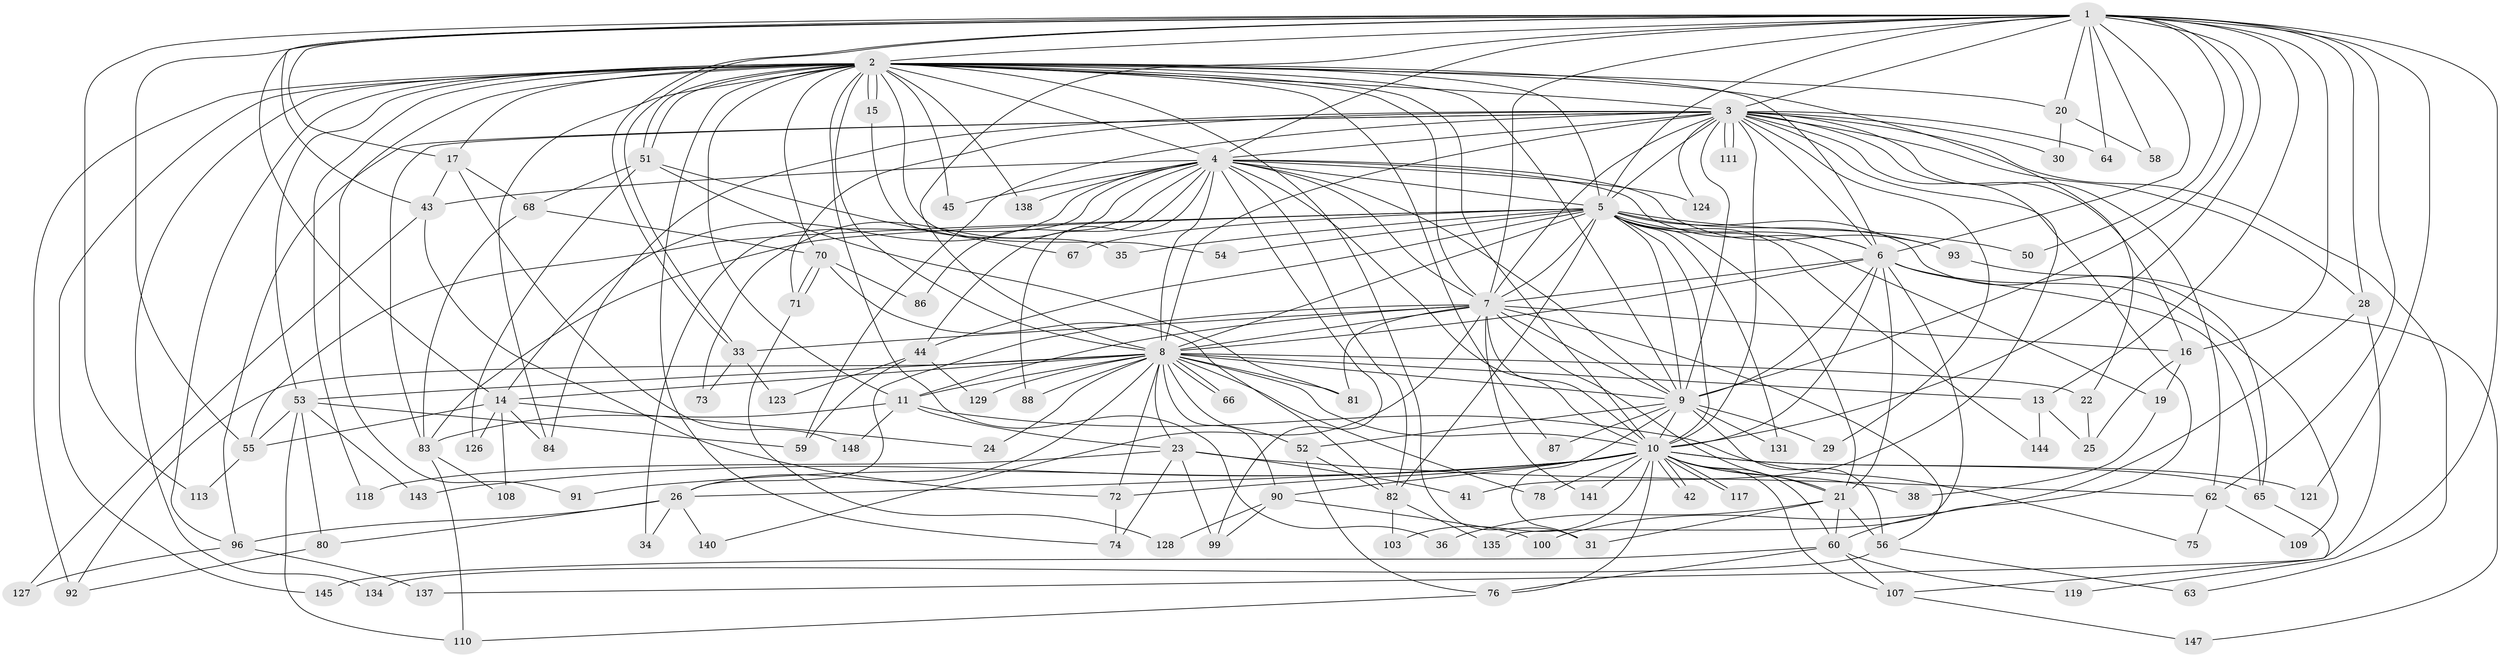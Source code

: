 // Generated by graph-tools (version 1.1) at 2025/23/03/03/25 07:23:43]
// undirected, 107 vertices, 271 edges
graph export_dot {
graph [start="1"]
  node [color=gray90,style=filled];
  1 [super="+69"];
  2 [super="+32"];
  3 [super="+40"];
  4 [super="+39"];
  5 [super="+37"];
  6 [super="+115"];
  7 [super="+79"];
  8 [super="+12"];
  9 [super="+57"];
  10 [super="+49"];
  11 [super="+47"];
  13 [super="+18"];
  14 [super="+142"];
  15;
  16 [super="+27"];
  17;
  19;
  20;
  21 [super="+48"];
  22;
  23 [super="+94"];
  24;
  25 [super="+125"];
  26 [super="+46"];
  28;
  29;
  30;
  31 [super="+102"];
  33 [super="+114"];
  34;
  35;
  36;
  38;
  41;
  42;
  43 [super="+104"];
  44 [super="+101"];
  45;
  50;
  51;
  52;
  53 [super="+112"];
  54;
  55 [super="+61"];
  56 [super="+133"];
  58;
  59;
  60 [super="+89"];
  62 [super="+122"];
  63;
  64;
  65 [super="+77"];
  66;
  67;
  68 [super="+120"];
  70 [super="+132"];
  71 [super="+136"];
  72 [super="+139"];
  73;
  74;
  75;
  76 [super="+98"];
  78;
  80;
  81 [super="+105"];
  82 [super="+85"];
  83 [super="+95"];
  84 [super="+97"];
  86;
  87;
  88;
  90;
  91;
  92 [super="+106"];
  93;
  96 [super="+146"];
  99 [super="+116"];
  100;
  103;
  107 [super="+130"];
  108;
  109;
  110;
  111;
  113;
  117;
  118;
  119;
  121;
  123;
  124;
  126;
  127;
  128;
  129;
  131;
  134;
  135;
  137;
  138;
  140;
  141;
  143;
  144;
  145;
  147;
  148;
  1 -- 2;
  1 -- 3;
  1 -- 4;
  1 -- 5;
  1 -- 6;
  1 -- 7;
  1 -- 8;
  1 -- 9;
  1 -- 10;
  1 -- 13 [weight=2];
  1 -- 14;
  1 -- 16 [weight=2];
  1 -- 17;
  1 -- 20;
  1 -- 28;
  1 -- 33;
  1 -- 33;
  1 -- 50;
  1 -- 58;
  1 -- 62;
  1 -- 64;
  1 -- 113;
  1 -- 121;
  1 -- 119;
  1 -- 55;
  1 -- 43;
  2 -- 3;
  2 -- 4 [weight=2];
  2 -- 5;
  2 -- 6;
  2 -- 7 [weight=2];
  2 -- 8;
  2 -- 9;
  2 -- 10;
  2 -- 11;
  2 -- 15;
  2 -- 15;
  2 -- 17;
  2 -- 20;
  2 -- 22;
  2 -- 31;
  2 -- 36;
  2 -- 45;
  2 -- 51;
  2 -- 51;
  2 -- 53;
  2 -- 54;
  2 -- 70;
  2 -- 74;
  2 -- 84;
  2 -- 87;
  2 -- 91;
  2 -- 92;
  2 -- 96;
  2 -- 118;
  2 -- 134;
  2 -- 138;
  2 -- 145;
  3 -- 4;
  3 -- 5;
  3 -- 6;
  3 -- 7;
  3 -- 8;
  3 -- 9;
  3 -- 10;
  3 -- 28;
  3 -- 29;
  3 -- 30;
  3 -- 41;
  3 -- 62;
  3 -- 63;
  3 -- 64;
  3 -- 83;
  3 -- 84;
  3 -- 96;
  3 -- 111;
  3 -- 111;
  3 -- 124;
  3 -- 16;
  3 -- 59;
  3 -- 60;
  3 -- 71;
  4 -- 5;
  4 -- 6;
  4 -- 7;
  4 -- 8;
  4 -- 9;
  4 -- 10;
  4 -- 34;
  4 -- 43;
  4 -- 44;
  4 -- 45;
  4 -- 73;
  4 -- 82;
  4 -- 86;
  4 -- 88;
  4 -- 93;
  4 -- 99;
  4 -- 124;
  4 -- 138;
  4 -- 14;
  5 -- 6;
  5 -- 7;
  5 -- 8 [weight=3];
  5 -- 9;
  5 -- 10 [weight=2];
  5 -- 19;
  5 -- 21;
  5 -- 35;
  5 -- 44;
  5 -- 54;
  5 -- 65;
  5 -- 67;
  5 -- 83;
  5 -- 93;
  5 -- 131;
  5 -- 144;
  5 -- 55;
  5 -- 50;
  5 -- 82;
  6 -- 7;
  6 -- 8;
  6 -- 9;
  6 -- 10;
  6 -- 109;
  6 -- 135;
  6 -- 65;
  6 -- 21;
  7 -- 8;
  7 -- 9 [weight=2];
  7 -- 10;
  7 -- 11;
  7 -- 16;
  7 -- 26;
  7 -- 81;
  7 -- 140;
  7 -- 141;
  7 -- 56;
  7 -- 21;
  7 -- 33;
  8 -- 9;
  8 -- 10;
  8 -- 13;
  8 -- 14;
  8 -- 22;
  8 -- 23;
  8 -- 24;
  8 -- 26;
  8 -- 52;
  8 -- 53;
  8 -- 66;
  8 -- 66;
  8 -- 72;
  8 -- 78;
  8 -- 81;
  8 -- 90;
  8 -- 92;
  8 -- 129;
  8 -- 88;
  8 -- 11;
  9 -- 10;
  9 -- 29;
  9 -- 31;
  9 -- 52;
  9 -- 56;
  9 -- 87;
  9 -- 131;
  10 -- 21;
  10 -- 38;
  10 -- 42;
  10 -- 42;
  10 -- 76;
  10 -- 78;
  10 -- 90;
  10 -- 91;
  10 -- 117;
  10 -- 117;
  10 -- 121;
  10 -- 141;
  10 -- 26;
  10 -- 60;
  10 -- 65;
  10 -- 103;
  10 -- 143;
  10 -- 107;
  10 -- 72;
  11 -- 23;
  11 -- 148;
  11 -- 75;
  11 -- 83;
  13 -- 25;
  13 -- 144;
  14 -- 24;
  14 -- 55;
  14 -- 108;
  14 -- 126;
  14 -- 84;
  15 -- 35;
  16 -- 19;
  16 -- 25;
  17 -- 43;
  17 -- 68;
  17 -- 148;
  19 -- 38;
  20 -- 30;
  20 -- 58;
  21 -- 36;
  21 -- 56;
  21 -- 60;
  21 -- 31;
  22 -- 25;
  23 -- 41;
  23 -- 99;
  23 -- 118;
  23 -- 74;
  23 -- 62;
  26 -- 34;
  26 -- 140;
  26 -- 80;
  26 -- 96;
  28 -- 100;
  28 -- 137;
  33 -- 73;
  33 -- 123;
  43 -- 72;
  43 -- 127;
  44 -- 123;
  44 -- 129;
  44 -- 59;
  51 -- 67;
  51 -- 68;
  51 -- 126;
  51 -- 81;
  52 -- 82;
  52 -- 76;
  53 -- 55;
  53 -- 59;
  53 -- 80;
  53 -- 143;
  53 -- 110;
  55 -- 113;
  56 -- 63;
  56 -- 134;
  60 -- 76;
  60 -- 107;
  60 -- 119;
  60 -- 145;
  62 -- 75;
  62 -- 109;
  65 -- 107;
  68 -- 70;
  68 -- 83;
  70 -- 71;
  70 -- 71;
  70 -- 86;
  70 -- 82;
  71 -- 128;
  72 -- 74;
  76 -- 110;
  80 -- 92;
  82 -- 135;
  82 -- 103;
  83 -- 108;
  83 -- 110;
  90 -- 100;
  90 -- 128;
  90 -- 99;
  93 -- 147;
  96 -- 127;
  96 -- 137;
  107 -- 147;
}
